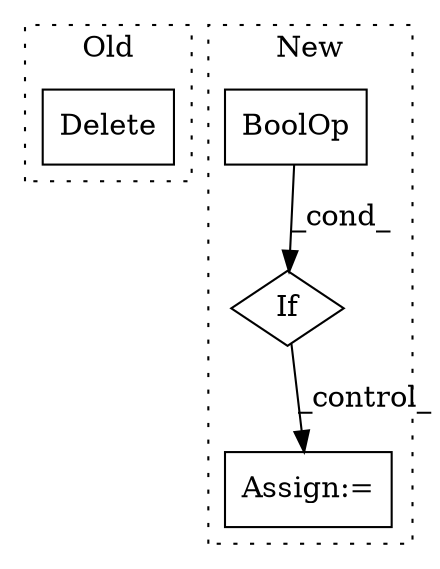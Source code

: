 digraph G {
subgraph cluster0 {
1 [label="Delete" a="101" s="16693" l="19" shape="box"];
label = "Old";
style="dotted";
}
subgraph cluster1 {
2 [label="BoolOp" a="72" s="16967" l="63" shape="box"];
3 [label="If" a="96" s="16964" l="3" shape="diamond"];
4 [label="Assign:=" a="68" s="17052" l="3" shape="box"];
label = "New";
style="dotted";
}
2 -> 3 [label="_cond_"];
3 -> 4 [label="_control_"];
}